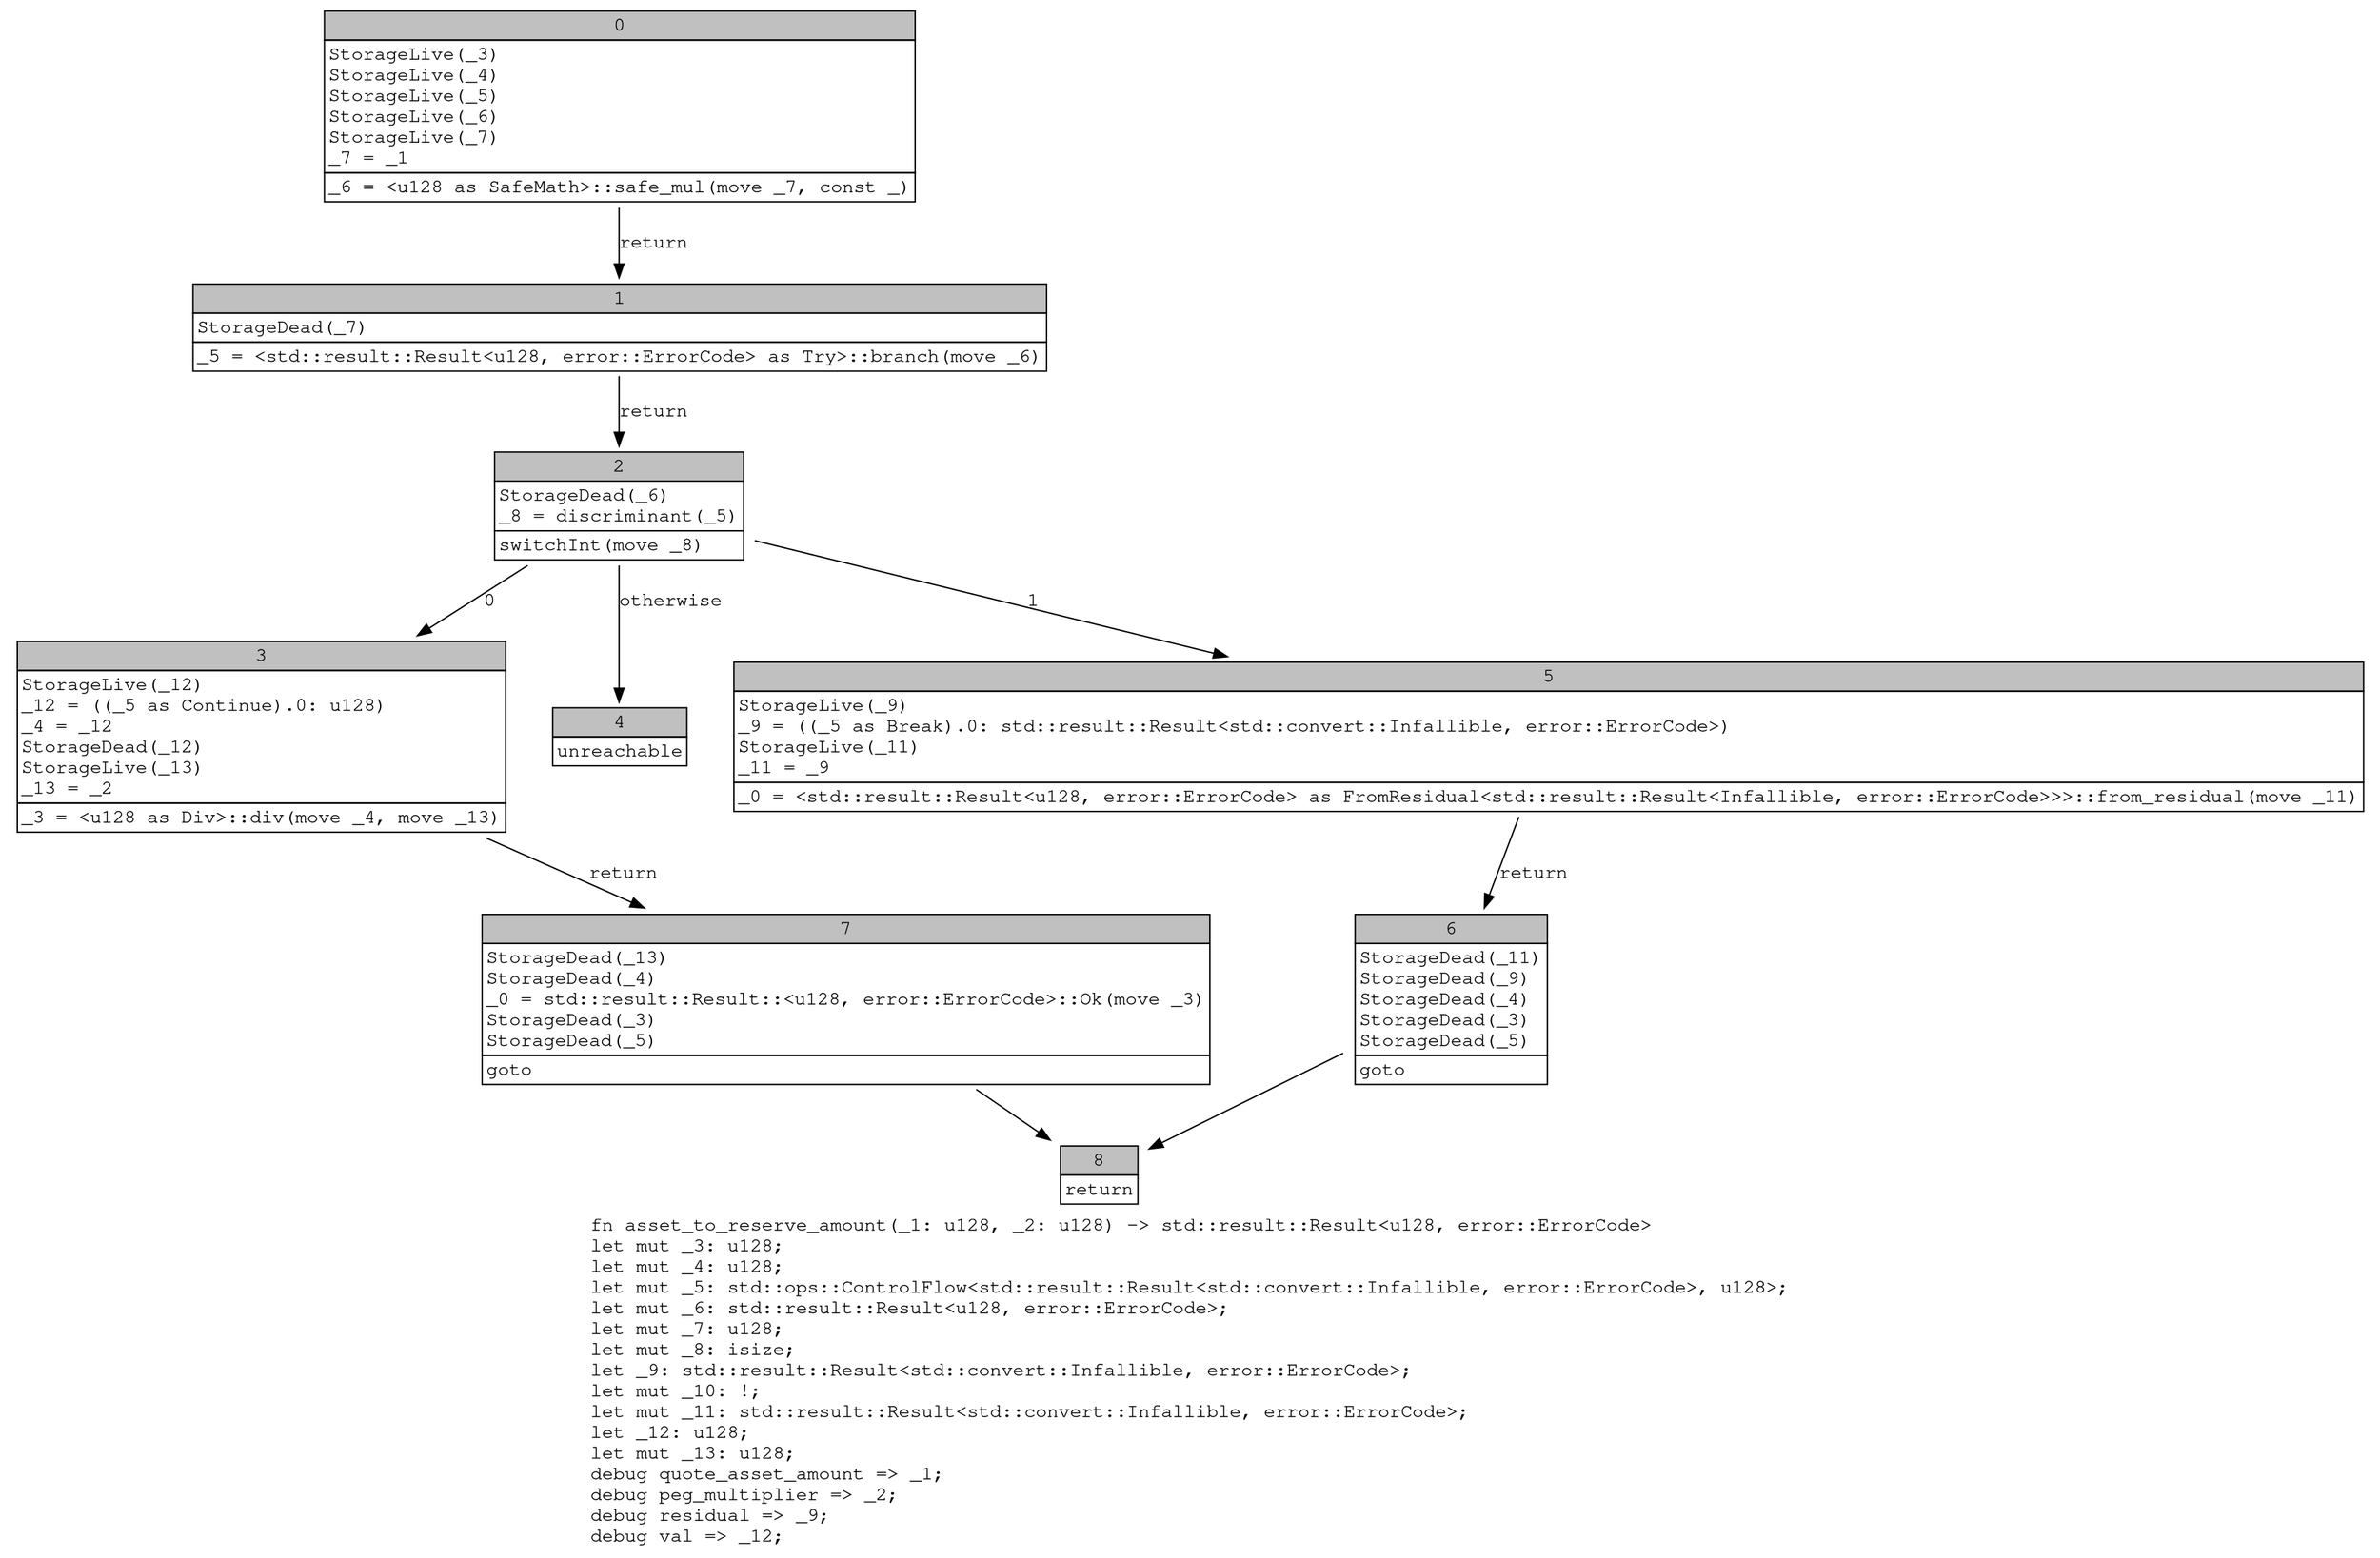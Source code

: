 digraph Mir_0_2676 {
    graph [fontname="Courier, monospace"];
    node [fontname="Courier, monospace"];
    edge [fontname="Courier, monospace"];
    label=<fn asset_to_reserve_amount(_1: u128, _2: u128) -&gt; std::result::Result&lt;u128, error::ErrorCode&gt;<br align="left"/>let mut _3: u128;<br align="left"/>let mut _4: u128;<br align="left"/>let mut _5: std::ops::ControlFlow&lt;std::result::Result&lt;std::convert::Infallible, error::ErrorCode&gt;, u128&gt;;<br align="left"/>let mut _6: std::result::Result&lt;u128, error::ErrorCode&gt;;<br align="left"/>let mut _7: u128;<br align="left"/>let mut _8: isize;<br align="left"/>let _9: std::result::Result&lt;std::convert::Infallible, error::ErrorCode&gt;;<br align="left"/>let mut _10: !;<br align="left"/>let mut _11: std::result::Result&lt;std::convert::Infallible, error::ErrorCode&gt;;<br align="left"/>let _12: u128;<br align="left"/>let mut _13: u128;<br align="left"/>debug quote_asset_amount =&gt; _1;<br align="left"/>debug peg_multiplier =&gt; _2;<br align="left"/>debug residual =&gt; _9;<br align="left"/>debug val =&gt; _12;<br align="left"/>>;
    bb0__0_2676 [shape="none", label=<<table border="0" cellborder="1" cellspacing="0"><tr><td bgcolor="gray" align="center" colspan="1">0</td></tr><tr><td align="left" balign="left">StorageLive(_3)<br/>StorageLive(_4)<br/>StorageLive(_5)<br/>StorageLive(_6)<br/>StorageLive(_7)<br/>_7 = _1<br/></td></tr><tr><td align="left">_6 = &lt;u128 as SafeMath&gt;::safe_mul(move _7, const _)</td></tr></table>>];
    bb1__0_2676 [shape="none", label=<<table border="0" cellborder="1" cellspacing="0"><tr><td bgcolor="gray" align="center" colspan="1">1</td></tr><tr><td align="left" balign="left">StorageDead(_7)<br/></td></tr><tr><td align="left">_5 = &lt;std::result::Result&lt;u128, error::ErrorCode&gt; as Try&gt;::branch(move _6)</td></tr></table>>];
    bb2__0_2676 [shape="none", label=<<table border="0" cellborder="1" cellspacing="0"><tr><td bgcolor="gray" align="center" colspan="1">2</td></tr><tr><td align="left" balign="left">StorageDead(_6)<br/>_8 = discriminant(_5)<br/></td></tr><tr><td align="left">switchInt(move _8)</td></tr></table>>];
    bb3__0_2676 [shape="none", label=<<table border="0" cellborder="1" cellspacing="0"><tr><td bgcolor="gray" align="center" colspan="1">3</td></tr><tr><td align="left" balign="left">StorageLive(_12)<br/>_12 = ((_5 as Continue).0: u128)<br/>_4 = _12<br/>StorageDead(_12)<br/>StorageLive(_13)<br/>_13 = _2<br/></td></tr><tr><td align="left">_3 = &lt;u128 as Div&gt;::div(move _4, move _13)</td></tr></table>>];
    bb4__0_2676 [shape="none", label=<<table border="0" cellborder="1" cellspacing="0"><tr><td bgcolor="gray" align="center" colspan="1">4</td></tr><tr><td align="left">unreachable</td></tr></table>>];
    bb5__0_2676 [shape="none", label=<<table border="0" cellborder="1" cellspacing="0"><tr><td bgcolor="gray" align="center" colspan="1">5</td></tr><tr><td align="left" balign="left">StorageLive(_9)<br/>_9 = ((_5 as Break).0: std::result::Result&lt;std::convert::Infallible, error::ErrorCode&gt;)<br/>StorageLive(_11)<br/>_11 = _9<br/></td></tr><tr><td align="left">_0 = &lt;std::result::Result&lt;u128, error::ErrorCode&gt; as FromResidual&lt;std::result::Result&lt;Infallible, error::ErrorCode&gt;&gt;&gt;::from_residual(move _11)</td></tr></table>>];
    bb6__0_2676 [shape="none", label=<<table border="0" cellborder="1" cellspacing="0"><tr><td bgcolor="gray" align="center" colspan="1">6</td></tr><tr><td align="left" balign="left">StorageDead(_11)<br/>StorageDead(_9)<br/>StorageDead(_4)<br/>StorageDead(_3)<br/>StorageDead(_5)<br/></td></tr><tr><td align="left">goto</td></tr></table>>];
    bb7__0_2676 [shape="none", label=<<table border="0" cellborder="1" cellspacing="0"><tr><td bgcolor="gray" align="center" colspan="1">7</td></tr><tr><td align="left" balign="left">StorageDead(_13)<br/>StorageDead(_4)<br/>_0 = std::result::Result::&lt;u128, error::ErrorCode&gt;::Ok(move _3)<br/>StorageDead(_3)<br/>StorageDead(_5)<br/></td></tr><tr><td align="left">goto</td></tr></table>>];
    bb8__0_2676 [shape="none", label=<<table border="0" cellborder="1" cellspacing="0"><tr><td bgcolor="gray" align="center" colspan="1">8</td></tr><tr><td align="left">return</td></tr></table>>];
    bb0__0_2676 -> bb1__0_2676 [label="return"];
    bb1__0_2676 -> bb2__0_2676 [label="return"];
    bb2__0_2676 -> bb3__0_2676 [label="0"];
    bb2__0_2676 -> bb5__0_2676 [label="1"];
    bb2__0_2676 -> bb4__0_2676 [label="otherwise"];
    bb3__0_2676 -> bb7__0_2676 [label="return"];
    bb5__0_2676 -> bb6__0_2676 [label="return"];
    bb6__0_2676 -> bb8__0_2676 [label=""];
    bb7__0_2676 -> bb8__0_2676 [label=""];
}
